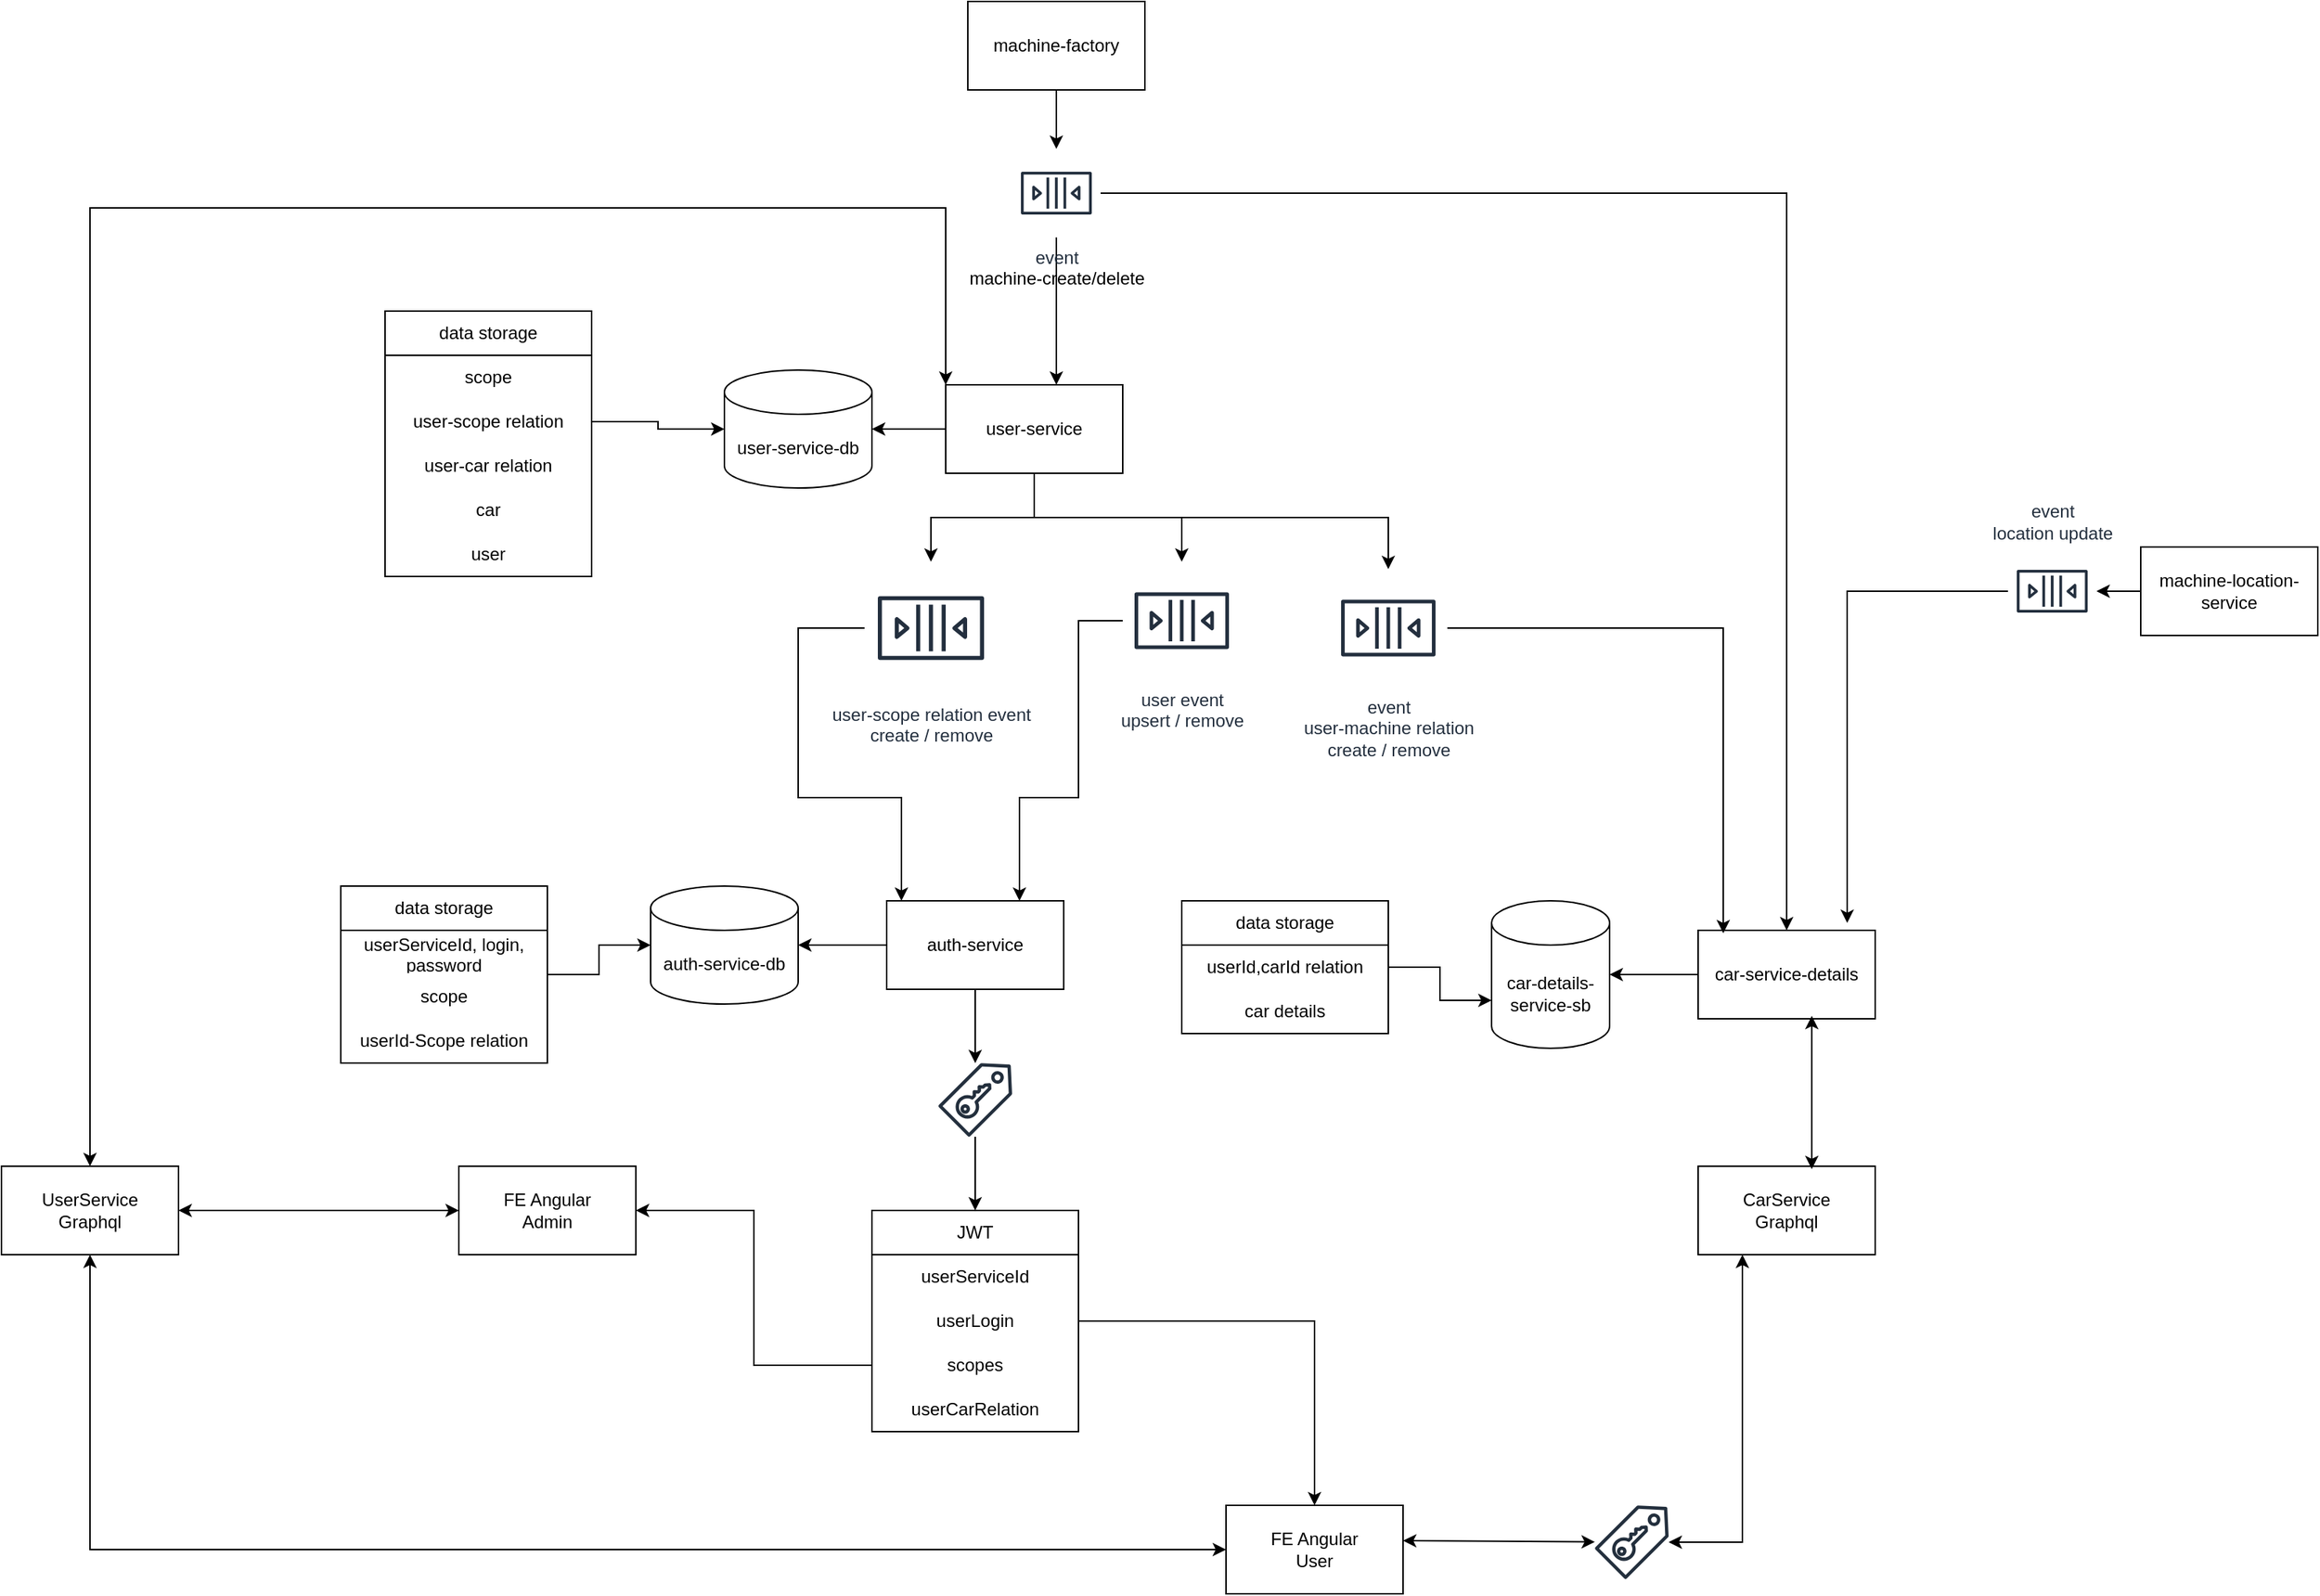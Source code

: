 <mxfile version="23.1.0" type="device">
  <diagram name="Page-1" id="OuW10L7_vODcbPh8mdIE">
    <mxGraphModel dx="3774" dy="2186" grid="1" gridSize="10" guides="1" tooltips="1" connect="1" arrows="1" fold="1" page="1" pageScale="1" pageWidth="850" pageHeight="1100" math="0" shadow="0">
      <root>
        <mxCell id="0" />
        <mxCell id="1" parent="0" />
        <mxCell id="4BqYM_F_qpy8xmvCXiNx-52" style="edgeStyle=orthogonalEdgeStyle;rounded=0;orthogonalLoop=1;jettySize=auto;html=1;" edge="1" parent="1" source="4BqYM_F_qpy8xmvCXiNx-22" target="4BqYM_F_qpy8xmvCXiNx-51">
          <mxGeometry relative="1" as="geometry" />
        </mxCell>
        <mxCell id="4BqYM_F_qpy8xmvCXiNx-22" value="machine-factory" style="rounded=0;whiteSpace=wrap;html=1;" vertex="1" parent="1">
          <mxGeometry x="-355" y="-780" width="120" height="60" as="geometry" />
        </mxCell>
        <mxCell id="4BqYM_F_qpy8xmvCXiNx-40" style="edgeStyle=orthogonalEdgeStyle;rounded=0;orthogonalLoop=1;jettySize=auto;html=1;" edge="1" parent="1" source="4BqYM_F_qpy8xmvCXiNx-33" target="4BqYM_F_qpy8xmvCXiNx-36">
          <mxGeometry relative="1" as="geometry" />
        </mxCell>
        <mxCell id="4BqYM_F_qpy8xmvCXiNx-42" style="edgeStyle=orthogonalEdgeStyle;rounded=0;orthogonalLoop=1;jettySize=auto;html=1;" edge="1" parent="1" source="4BqYM_F_qpy8xmvCXiNx-33" target="4BqYM_F_qpy8xmvCXiNx-37">
          <mxGeometry relative="1" as="geometry" />
        </mxCell>
        <mxCell id="4BqYM_F_qpy8xmvCXiNx-50" style="edgeStyle=orthogonalEdgeStyle;rounded=0;orthogonalLoop=1;jettySize=auto;html=1;" edge="1" parent="1" source="4BqYM_F_qpy8xmvCXiNx-33" target="4BqYM_F_qpy8xmvCXiNx-48">
          <mxGeometry relative="1" as="geometry">
            <Array as="points">
              <mxPoint x="-310" y="-430" />
              <mxPoint x="-70" y="-430" />
            </Array>
          </mxGeometry>
        </mxCell>
        <mxCell id="4BqYM_F_qpy8xmvCXiNx-33" value="user-service" style="rounded=0;whiteSpace=wrap;html=1;" vertex="1" parent="1">
          <mxGeometry x="-370" y="-520" width="120" height="60" as="geometry" />
        </mxCell>
        <mxCell id="4BqYM_F_qpy8xmvCXiNx-34" value="user-service-db" style="shape=cylinder3;whiteSpace=wrap;html=1;boundedLbl=1;backgroundOutline=1;size=15;" vertex="1" parent="1">
          <mxGeometry x="-520" y="-530" width="100" height="80" as="geometry" />
        </mxCell>
        <mxCell id="4BqYM_F_qpy8xmvCXiNx-35" style="edgeStyle=orthogonalEdgeStyle;rounded=0;orthogonalLoop=1;jettySize=auto;html=1;entryX=1;entryY=0.5;entryDx=0;entryDy=0;entryPerimeter=0;" edge="1" parent="1" source="4BqYM_F_qpy8xmvCXiNx-33" target="4BqYM_F_qpy8xmvCXiNx-34">
          <mxGeometry relative="1" as="geometry" />
        </mxCell>
        <mxCell id="4BqYM_F_qpy8xmvCXiNx-47" style="edgeStyle=orthogonalEdgeStyle;rounded=0;orthogonalLoop=1;jettySize=auto;html=1;" edge="1" parent="1" source="4BqYM_F_qpy8xmvCXiNx-36" target="4BqYM_F_qpy8xmvCXiNx-43">
          <mxGeometry relative="1" as="geometry">
            <Array as="points">
              <mxPoint x="-280" y="-360" />
              <mxPoint x="-280" y="-240" />
              <mxPoint x="-320" y="-240" />
            </Array>
          </mxGeometry>
        </mxCell>
        <mxCell id="4BqYM_F_qpy8xmvCXiNx-36" value="user event&lt;br&gt;upsert / remove" style="sketch=0;outlineConnect=0;fontColor=#232F3E;gradientColor=none;strokeColor=#232F3E;fillColor=#ffffff;dashed=0;verticalLabelPosition=bottom;verticalAlign=top;align=center;html=1;fontSize=12;fontStyle=0;aspect=fixed;shape=mxgraph.aws4.resourceIcon;resIcon=mxgraph.aws4.queue;labelPosition=center;" vertex="1" parent="1">
          <mxGeometry x="-250" y="-400" width="80" height="80" as="geometry" />
        </mxCell>
        <mxCell id="4BqYM_F_qpy8xmvCXiNx-46" style="edgeStyle=orthogonalEdgeStyle;rounded=0;orthogonalLoop=1;jettySize=auto;html=1;" edge="1" parent="1" source="4BqYM_F_qpy8xmvCXiNx-37" target="4BqYM_F_qpy8xmvCXiNx-43">
          <mxGeometry relative="1" as="geometry">
            <Array as="points">
              <mxPoint x="-470" y="-355" />
              <mxPoint x="-470" y="-240" />
              <mxPoint x="-400" y="-240" />
            </Array>
          </mxGeometry>
        </mxCell>
        <mxCell id="4BqYM_F_qpy8xmvCXiNx-37" value="user-scope relation event&lt;br&gt;create / remove&lt;br&gt;" style="sketch=0;outlineConnect=0;fontColor=#232F3E;gradientColor=none;strokeColor=#232F3E;fillColor=#ffffff;dashed=0;verticalLabelPosition=bottom;verticalAlign=top;align=center;html=1;fontSize=12;fontStyle=0;aspect=fixed;shape=mxgraph.aws4.resourceIcon;resIcon=mxgraph.aws4.queue;labelPosition=center;" vertex="1" parent="1">
          <mxGeometry x="-425" y="-400" width="90" height="90" as="geometry" />
        </mxCell>
        <mxCell id="4BqYM_F_qpy8xmvCXiNx-102" style="edgeStyle=orthogonalEdgeStyle;rounded=0;orthogonalLoop=1;jettySize=auto;html=1;" edge="1" parent="1" source="4BqYM_F_qpy8xmvCXiNx-106" target="4BqYM_F_qpy8xmvCXiNx-101">
          <mxGeometry relative="1" as="geometry" />
        </mxCell>
        <mxCell id="4BqYM_F_qpy8xmvCXiNx-43" value="auth-service" style="rounded=0;whiteSpace=wrap;html=1;" vertex="1" parent="1">
          <mxGeometry x="-410" y="-170" width="120" height="60" as="geometry" />
        </mxCell>
        <mxCell id="4BqYM_F_qpy8xmvCXiNx-44" value="auth-service-db" style="shape=cylinder3;whiteSpace=wrap;html=1;boundedLbl=1;backgroundOutline=1;size=15;" vertex="1" parent="1">
          <mxGeometry x="-570" y="-180" width="100" height="80" as="geometry" />
        </mxCell>
        <mxCell id="4BqYM_F_qpy8xmvCXiNx-45" style="edgeStyle=orthogonalEdgeStyle;rounded=0;orthogonalLoop=1;jettySize=auto;html=1;entryX=1;entryY=0.5;entryDx=0;entryDy=0;entryPerimeter=0;" edge="1" parent="1" source="4BqYM_F_qpy8xmvCXiNx-43" target="4BqYM_F_qpy8xmvCXiNx-44">
          <mxGeometry relative="1" as="geometry" />
        </mxCell>
        <mxCell id="4BqYM_F_qpy8xmvCXiNx-48" value="&lt;div style=&quot;border-color: var(--border-color); caret-color: rgb(35, 47, 62); color: rgb(35, 47, 62); font-family: Helvetica; font-size: 12px; font-style: normal; font-variant-caps: normal; font-weight: 400; letter-spacing: normal; text-align: center; text-indent: 0px; text-transform: none; word-spacing: 0px; -webkit-text-stroke-width: 0px; text-decoration: none;&quot;&gt;event&lt;/div&gt;&lt;div style=&quot;border-color: var(--border-color); caret-color: rgb(35, 47, 62); color: rgb(35, 47, 62); font-family: Helvetica; font-size: 12px; font-style: normal; font-variant-caps: normal; font-weight: 400; letter-spacing: normal; text-align: center; text-indent: 0px; text-transform: none; word-spacing: 0px; -webkit-text-stroke-width: 0px; text-decoration: none;&quot;&gt;user-machine relation &lt;br&gt;&lt;/div&gt;&lt;div style=&quot;border-color: var(--border-color); caret-color: rgb(35, 47, 62); color: rgb(35, 47, 62); font-family: Helvetica; font-size: 12px; font-style: normal; font-variant-caps: normal; font-weight: 400; letter-spacing: normal; text-align: center; text-indent: 0px; text-transform: none; word-spacing: 0px; -webkit-text-stroke-width: 0px; text-decoration: none;&quot;&gt;create / remove&lt;br&gt;&lt;/div&gt;" style="sketch=0;outlineConnect=0;fontColor=#232F3E;gradientColor=none;strokeColor=#232F3E;fillColor=#ffffff;dashed=0;verticalLabelPosition=bottom;verticalAlign=top;align=center;html=1;fontSize=12;fontStyle=0;aspect=fixed;shape=mxgraph.aws4.resourceIcon;resIcon=mxgraph.aws4.queue;labelPosition=center;" vertex="1" parent="1">
          <mxGeometry x="-110" y="-395" width="80" height="80" as="geometry" />
        </mxCell>
        <mxCell id="4BqYM_F_qpy8xmvCXiNx-53" style="edgeStyle=orthogonalEdgeStyle;rounded=0;orthogonalLoop=1;jettySize=auto;html=1;" edge="1" parent="1" source="4BqYM_F_qpy8xmvCXiNx-51" target="4BqYM_F_qpy8xmvCXiNx-33">
          <mxGeometry relative="1" as="geometry">
            <Array as="points">
              <mxPoint x="-295" y="-540" />
              <mxPoint x="-295" y="-540" />
            </Array>
          </mxGeometry>
        </mxCell>
        <mxCell id="4BqYM_F_qpy8xmvCXiNx-55" style="edgeStyle=orthogonalEdgeStyle;rounded=0;orthogonalLoop=1;jettySize=auto;html=1;" edge="1" parent="1" source="4BqYM_F_qpy8xmvCXiNx-51" target="4BqYM_F_qpy8xmvCXiNx-54">
          <mxGeometry relative="1" as="geometry" />
        </mxCell>
        <mxCell id="4BqYM_F_qpy8xmvCXiNx-51" value="&lt;div style=&quot;border-color: var(--border-color); caret-color: rgb(35, 47, 62); color: rgb(35, 47, 62); font-family: Helvetica; font-size: 12px; font-style: normal; font-variant-caps: normal; font-weight: 400; letter-spacing: normal; text-align: center; text-indent: 0px; text-transform: none; word-spacing: 0px; -webkit-text-stroke-width: 0px; text-decoration: none;&quot;&gt;event&lt;/div&gt;&lt;div style=&quot;border-color: var(--border-color); caret-color: rgb(35, 47, 62); color: rgb(35, 47, 62); font-family: Helvetica; font-size: 12px; font-style: normal; font-variant-caps: normal; font-weight: 400; letter-spacing: normal; text-align: center; text-indent: 0px; text-transform: none; word-spacing: 0px; -webkit-text-stroke-width: 0px; text-decoration: none;&quot;&gt;&lt;span style=&quot;border-color: var(--border-color); caret-color: rgb(0, 0, 0); color: rgb(0, 0, 0);&quot;&gt;machine-create/delete&lt;/span&gt;&lt;/div&gt;" style="sketch=0;outlineConnect=0;fontColor=#232F3E;gradientColor=none;strokeColor=#232F3E;fillColor=#ffffff;dashed=0;verticalLabelPosition=bottom;verticalAlign=top;align=center;html=1;fontSize=12;fontStyle=0;aspect=fixed;shape=mxgraph.aws4.resourceIcon;resIcon=mxgraph.aws4.queue;labelPosition=center;" vertex="1" parent="1">
          <mxGeometry x="-325" y="-680" width="60" height="60" as="geometry" />
        </mxCell>
        <mxCell id="4BqYM_F_qpy8xmvCXiNx-54" value="car-service-details" style="rounded=0;whiteSpace=wrap;html=1;" vertex="1" parent="1">
          <mxGeometry x="140" y="-150" width="120" height="60" as="geometry" />
        </mxCell>
        <mxCell id="4BqYM_F_qpy8xmvCXiNx-56" style="edgeStyle=orthogonalEdgeStyle;rounded=0;orthogonalLoop=1;jettySize=auto;html=1;entryX=0.142;entryY=0.033;entryDx=0;entryDy=0;entryPerimeter=0;" edge="1" parent="1" source="4BqYM_F_qpy8xmvCXiNx-48" target="4BqYM_F_qpy8xmvCXiNx-54">
          <mxGeometry relative="1" as="geometry" />
        </mxCell>
        <mxCell id="4BqYM_F_qpy8xmvCXiNx-57" value="car-details-service-sb" style="shape=cylinder3;whiteSpace=wrap;html=1;boundedLbl=1;backgroundOutline=1;size=15;" vertex="1" parent="1">
          <mxGeometry y="-170" width="80" height="100" as="geometry" />
        </mxCell>
        <mxCell id="4BqYM_F_qpy8xmvCXiNx-60" style="edgeStyle=orthogonalEdgeStyle;rounded=0;orthogonalLoop=1;jettySize=auto;html=1;entryX=1;entryY=0.5;entryDx=0;entryDy=0;entryPerimeter=0;" edge="1" parent="1" source="4BqYM_F_qpy8xmvCXiNx-54" target="4BqYM_F_qpy8xmvCXiNx-57">
          <mxGeometry relative="1" as="geometry" />
        </mxCell>
        <mxCell id="4BqYM_F_qpy8xmvCXiNx-79" value="data storage" style="swimlane;fontStyle=0;childLayout=stackLayout;horizontal=1;startSize=30;horizontalStack=0;resizeParent=1;resizeParentMax=0;resizeLast=0;collapsible=1;marginBottom=0;whiteSpace=wrap;html=1;" vertex="1" parent="1">
          <mxGeometry x="-210" y="-170" width="140" height="90" as="geometry" />
        </mxCell>
        <mxCell id="4BqYM_F_qpy8xmvCXiNx-80" value="userId,carId relation" style="text;strokeColor=none;fillColor=none;align=center;verticalAlign=middle;spacingLeft=4;spacingRight=4;overflow=hidden;points=[[0,0.5],[1,0.5]];portConstraint=eastwest;rotatable=0;whiteSpace=wrap;html=1;" vertex="1" parent="4BqYM_F_qpy8xmvCXiNx-79">
          <mxGeometry y="30" width="140" height="30" as="geometry" />
        </mxCell>
        <mxCell id="4BqYM_F_qpy8xmvCXiNx-81" value="car details" style="text;strokeColor=none;fillColor=none;align=center;verticalAlign=middle;spacingLeft=4;spacingRight=4;overflow=hidden;points=[[0,0.5],[1,0.5]];portConstraint=eastwest;rotatable=0;whiteSpace=wrap;html=1;" vertex="1" parent="4BqYM_F_qpy8xmvCXiNx-79">
          <mxGeometry y="60" width="140" height="30" as="geometry" />
        </mxCell>
        <mxCell id="4BqYM_F_qpy8xmvCXiNx-84" style="edgeStyle=orthogonalEdgeStyle;rounded=0;orthogonalLoop=1;jettySize=auto;html=1;entryX=0;entryY=0;entryDx=0;entryDy=67.5;entryPerimeter=0;" edge="1" parent="1" source="4BqYM_F_qpy8xmvCXiNx-79" target="4BqYM_F_qpy8xmvCXiNx-57">
          <mxGeometry relative="1" as="geometry" />
        </mxCell>
        <mxCell id="4BqYM_F_qpy8xmvCXiNx-88" style="edgeStyle=orthogonalEdgeStyle;rounded=0;orthogonalLoop=1;jettySize=auto;html=1;" edge="1" parent="1" source="4BqYM_F_qpy8xmvCXiNx-85" target="4BqYM_F_qpy8xmvCXiNx-44">
          <mxGeometry relative="1" as="geometry" />
        </mxCell>
        <mxCell id="4BqYM_F_qpy8xmvCXiNx-85" value="data storage" style="swimlane;fontStyle=0;childLayout=stackLayout;horizontal=1;startSize=30;horizontalStack=0;resizeParent=1;resizeParentMax=0;resizeLast=0;collapsible=1;marginBottom=0;whiteSpace=wrap;html=1;" vertex="1" parent="1">
          <mxGeometry x="-780" y="-180" width="140" height="120" as="geometry" />
        </mxCell>
        <mxCell id="4BqYM_F_qpy8xmvCXiNx-86" value="userServiceId, login, password" style="text;strokeColor=none;fillColor=none;align=center;verticalAlign=middle;spacingLeft=4;spacingRight=4;overflow=hidden;points=[[0,0.5],[1,0.5]];portConstraint=eastwest;rotatable=0;whiteSpace=wrap;html=1;" vertex="1" parent="4BqYM_F_qpy8xmvCXiNx-85">
          <mxGeometry y="30" width="140" height="30" as="geometry" />
        </mxCell>
        <mxCell id="4BqYM_F_qpy8xmvCXiNx-92" value="scope" style="text;html=1;strokeColor=none;fillColor=none;align=center;verticalAlign=middle;whiteSpace=wrap;rounded=0;" vertex="1" parent="4BqYM_F_qpy8xmvCXiNx-85">
          <mxGeometry y="60" width="140" height="30" as="geometry" />
        </mxCell>
        <mxCell id="4BqYM_F_qpy8xmvCXiNx-87" value="userId-Scope relation" style="text;strokeColor=none;fillColor=none;align=center;verticalAlign=middle;spacingLeft=4;spacingRight=4;overflow=hidden;points=[[0,0.5],[1,0.5]];portConstraint=eastwest;rotatable=0;whiteSpace=wrap;html=1;" vertex="1" parent="4BqYM_F_qpy8xmvCXiNx-85">
          <mxGeometry y="90" width="140" height="30" as="geometry" />
        </mxCell>
        <mxCell id="4BqYM_F_qpy8xmvCXiNx-89" value="data storage" style="swimlane;fontStyle=0;childLayout=stackLayout;horizontal=1;startSize=30;horizontalStack=0;resizeParent=1;resizeParentMax=0;resizeLast=0;collapsible=1;marginBottom=0;whiteSpace=wrap;html=1;align=center;" vertex="1" parent="1">
          <mxGeometry x="-750" y="-570" width="140" height="180" as="geometry" />
        </mxCell>
        <mxCell id="4BqYM_F_qpy8xmvCXiNx-90" value="scope" style="text;strokeColor=none;fillColor=none;align=center;verticalAlign=middle;spacingLeft=4;spacingRight=4;overflow=hidden;points=[[0,0.5],[1,0.5]];portConstraint=eastwest;rotatable=0;whiteSpace=wrap;html=1;" vertex="1" parent="4BqYM_F_qpy8xmvCXiNx-89">
          <mxGeometry y="30" width="140" height="30" as="geometry" />
        </mxCell>
        <mxCell id="4BqYM_F_qpy8xmvCXiNx-93" value="user-scope relation" style="text;html=1;strokeColor=none;fillColor=none;align=center;verticalAlign=middle;whiteSpace=wrap;rounded=0;" vertex="1" parent="4BqYM_F_qpy8xmvCXiNx-89">
          <mxGeometry y="60" width="140" height="30" as="geometry" />
        </mxCell>
        <mxCell id="4BqYM_F_qpy8xmvCXiNx-94" value="user-car relation" style="text;html=1;strokeColor=none;fillColor=none;align=center;verticalAlign=middle;whiteSpace=wrap;rounded=0;" vertex="1" parent="4BqYM_F_qpy8xmvCXiNx-89">
          <mxGeometry y="90" width="140" height="30" as="geometry" />
        </mxCell>
        <mxCell id="4BqYM_F_qpy8xmvCXiNx-95" value="car" style="text;html=1;strokeColor=none;fillColor=none;align=center;verticalAlign=middle;whiteSpace=wrap;rounded=0;" vertex="1" parent="4BqYM_F_qpy8xmvCXiNx-89">
          <mxGeometry y="120" width="140" height="30" as="geometry" />
        </mxCell>
        <mxCell id="4BqYM_F_qpy8xmvCXiNx-91" value="user" style="text;strokeColor=none;fillColor=none;align=center;verticalAlign=middle;spacingLeft=4;spacingRight=4;overflow=hidden;points=[[0,0.5],[1,0.5]];portConstraint=eastwest;rotatable=0;whiteSpace=wrap;html=1;" vertex="1" parent="4BqYM_F_qpy8xmvCXiNx-89">
          <mxGeometry y="150" width="140" height="30" as="geometry" />
        </mxCell>
        <mxCell id="4BqYM_F_qpy8xmvCXiNx-96" style="edgeStyle=orthogonalEdgeStyle;rounded=0;orthogonalLoop=1;jettySize=auto;html=1;" edge="1" parent="1" source="4BqYM_F_qpy8xmvCXiNx-93" target="4BqYM_F_qpy8xmvCXiNx-34">
          <mxGeometry relative="1" as="geometry" />
        </mxCell>
        <mxCell id="4BqYM_F_qpy8xmvCXiNx-97" value="" style="edgeStyle=orthogonalEdgeStyle;rounded=0;orthogonalLoop=1;jettySize=auto;html=1;" edge="1" parent="1" source="4BqYM_F_qpy8xmvCXiNx-98" target="4BqYM_F_qpy8xmvCXiNx-99">
          <mxGeometry relative="1" as="geometry" />
        </mxCell>
        <mxCell id="4BqYM_F_qpy8xmvCXiNx-98" value="machine-location-service" style="rounded=0;whiteSpace=wrap;html=1;" vertex="1" parent="1">
          <mxGeometry x="440" y="-410" width="120" height="60" as="geometry" />
        </mxCell>
        <mxCell id="4BqYM_F_qpy8xmvCXiNx-99" value="&lt;div style=&quot;border-color: var(--border-color); caret-color: rgb(35, 47, 62); color: rgb(35, 47, 62); font-family: Helvetica; font-size: 12px; font-style: normal; font-variant-caps: normal; font-weight: 400; letter-spacing: normal; text-align: center; text-indent: 0px; text-transform: none; word-spacing: 0px; -webkit-text-stroke-width: 0px; text-decoration: none;&quot;&gt;event&lt;/div&gt;&lt;div style=&quot;border-color: var(--border-color); caret-color: rgb(35, 47, 62); color: rgb(35, 47, 62); font-family: Helvetica; font-size: 12px; font-style: normal; font-variant-caps: normal; font-weight: 400; letter-spacing: normal; text-align: center; text-indent: 0px; text-transform: none; word-spacing: 0px; -webkit-text-stroke-width: 0px; text-decoration: none;&quot;&gt;location update&lt;/div&gt;" style="sketch=0;outlineConnect=0;fontColor=#232F3E;gradientColor=none;strokeColor=#232F3E;fillColor=#ffffff;dashed=0;verticalLabelPosition=top;verticalAlign=bottom;align=center;html=1;fontSize=12;fontStyle=0;aspect=fixed;shape=mxgraph.aws4.resourceIcon;resIcon=mxgraph.aws4.queue;labelPosition=center;" vertex="1" parent="1">
          <mxGeometry x="350" y="-410" width="60" height="60" as="geometry" />
        </mxCell>
        <mxCell id="4BqYM_F_qpy8xmvCXiNx-100" style="edgeStyle=orthogonalEdgeStyle;rounded=0;orthogonalLoop=1;jettySize=auto;html=1;entryX=0.842;entryY=-0.083;entryDx=0;entryDy=0;entryPerimeter=0;" edge="1" parent="1" source="4BqYM_F_qpy8xmvCXiNx-99" target="4BqYM_F_qpy8xmvCXiNx-54">
          <mxGeometry relative="1" as="geometry" />
        </mxCell>
        <mxCell id="4BqYM_F_qpy8xmvCXiNx-101" value="FE Angular&lt;br&gt;User" style="rounded=0;whiteSpace=wrap;html=1;" vertex="1" parent="1">
          <mxGeometry x="-180" y="240" width="120" height="60" as="geometry" />
        </mxCell>
        <mxCell id="4BqYM_F_qpy8xmvCXiNx-104" value="" style="edgeStyle=orthogonalEdgeStyle;rounded=0;orthogonalLoop=1;jettySize=auto;html=1;" edge="1" parent="1" source="4BqYM_F_qpy8xmvCXiNx-43" target="4BqYM_F_qpy8xmvCXiNx-103">
          <mxGeometry relative="1" as="geometry">
            <mxPoint x="-350" y="-110" as="sourcePoint" />
            <mxPoint x="-395" y="70" as="targetPoint" />
          </mxGeometry>
        </mxCell>
        <mxCell id="4BqYM_F_qpy8xmvCXiNx-103" value="" style="sketch=0;outlineConnect=0;fontColor=#232F3E;gradientColor=none;fillColor=#232F3D;strokeColor=none;dashed=0;verticalLabelPosition=bottom;verticalAlign=top;align=center;html=1;fontSize=12;fontStyle=0;aspect=fixed;pointerEvents=1;shape=mxgraph.aws4.saml_token;" vertex="1" parent="1">
          <mxGeometry x="-375" y="-60" width="50" height="50" as="geometry" />
        </mxCell>
        <mxCell id="4BqYM_F_qpy8xmvCXiNx-110" value="" style="edgeStyle=orthogonalEdgeStyle;rounded=0;orthogonalLoop=1;jettySize=auto;html=1;" edge="1" parent="1" source="4BqYM_F_qpy8xmvCXiNx-103" target="4BqYM_F_qpy8xmvCXiNx-106">
          <mxGeometry relative="1" as="geometry">
            <mxPoint x="-350" y="-40" as="sourcePoint" />
            <mxPoint x="-350" y="290" as="targetPoint" />
          </mxGeometry>
        </mxCell>
        <mxCell id="4BqYM_F_qpy8xmvCXiNx-106" value="JWT" style="swimlane;fontStyle=0;childLayout=stackLayout;horizontal=1;startSize=30;horizontalStack=0;resizeParent=1;resizeParentMax=0;resizeLast=0;collapsible=1;marginBottom=0;whiteSpace=wrap;html=1;" vertex="1" parent="1">
          <mxGeometry x="-420" y="40" width="140" height="150" as="geometry" />
        </mxCell>
        <mxCell id="4BqYM_F_qpy8xmvCXiNx-107" value="userServiceId" style="text;strokeColor=none;fillColor=none;align=center;verticalAlign=middle;spacingLeft=4;spacingRight=4;overflow=hidden;points=[[0,0.5],[1,0.5]];portConstraint=eastwest;rotatable=0;whiteSpace=wrap;html=1;" vertex="1" parent="4BqYM_F_qpy8xmvCXiNx-106">
          <mxGeometry y="30" width="140" height="30" as="geometry" />
        </mxCell>
        <mxCell id="4BqYM_F_qpy8xmvCXiNx-108" value="userLogin" style="text;strokeColor=none;fillColor=none;align=center;verticalAlign=middle;spacingLeft=4;spacingRight=4;overflow=hidden;points=[[0,0.5],[1,0.5]];portConstraint=eastwest;rotatable=0;whiteSpace=wrap;html=1;" vertex="1" parent="4BqYM_F_qpy8xmvCXiNx-106">
          <mxGeometry y="60" width="140" height="30" as="geometry" />
        </mxCell>
        <mxCell id="4BqYM_F_qpy8xmvCXiNx-111" value="scopes" style="text;html=1;strokeColor=none;fillColor=none;align=center;verticalAlign=middle;whiteSpace=wrap;rounded=0;" vertex="1" parent="4BqYM_F_qpy8xmvCXiNx-106">
          <mxGeometry y="90" width="140" height="30" as="geometry" />
        </mxCell>
        <mxCell id="4BqYM_F_qpy8xmvCXiNx-109" value="userCarRelation" style="text;strokeColor=none;fillColor=none;align=center;verticalAlign=middle;spacingLeft=4;spacingRight=4;overflow=hidden;points=[[0,0.5],[1,0.5]];portConstraint=eastwest;rotatable=0;whiteSpace=wrap;html=1;" vertex="1" parent="4BqYM_F_qpy8xmvCXiNx-106">
          <mxGeometry y="120" width="140" height="30" as="geometry" />
        </mxCell>
        <mxCell id="4BqYM_F_qpy8xmvCXiNx-112" value="FE Angular&lt;br&gt;Admin" style="rounded=0;whiteSpace=wrap;html=1;" vertex="1" parent="1">
          <mxGeometry x="-700" y="10" width="120" height="60" as="geometry" />
        </mxCell>
        <mxCell id="4BqYM_F_qpy8xmvCXiNx-117" style="edgeStyle=orthogonalEdgeStyle;rounded=0;orthogonalLoop=1;jettySize=auto;html=1;entryX=1;entryY=0.5;entryDx=0;entryDy=0;" edge="1" parent="1" source="4BqYM_F_qpy8xmvCXiNx-111" target="4BqYM_F_qpy8xmvCXiNx-112">
          <mxGeometry relative="1" as="geometry" />
        </mxCell>
        <mxCell id="4BqYM_F_qpy8xmvCXiNx-120" value="UserService &lt;br&gt;Graphql" style="rounded=0;whiteSpace=wrap;html=1;" vertex="1" parent="1">
          <mxGeometry x="-1010" y="10" width="120" height="60" as="geometry" />
        </mxCell>
        <mxCell id="4BqYM_F_qpy8xmvCXiNx-123" value="CarService&lt;br&gt;Graphql" style="rounded=0;whiteSpace=wrap;html=1;" vertex="1" parent="1">
          <mxGeometry x="140" y="10" width="120" height="60" as="geometry" />
        </mxCell>
        <mxCell id="4BqYM_F_qpy8xmvCXiNx-124" value="" style="endArrow=classic;startArrow=classic;html=1;rounded=0;exitX=1;exitY=0.5;exitDx=0;exitDy=0;" edge="1" parent="1" source="4BqYM_F_qpy8xmvCXiNx-120" target="4BqYM_F_qpy8xmvCXiNx-112">
          <mxGeometry width="50" height="50" relative="1" as="geometry">
            <mxPoint x="-370" y="-120" as="sourcePoint" />
            <mxPoint x="-320" y="-170" as="targetPoint" />
          </mxGeometry>
        </mxCell>
        <mxCell id="4BqYM_F_qpy8xmvCXiNx-125" value="" style="endArrow=classic;startArrow=classic;html=1;rounded=0;entryX=0;entryY=0.5;entryDx=0;entryDy=0;" edge="1" parent="1" source="4BqYM_F_qpy8xmvCXiNx-120" target="4BqYM_F_qpy8xmvCXiNx-101">
          <mxGeometry width="50" height="50" relative="1" as="geometry">
            <mxPoint x="-370" y="-120" as="sourcePoint" />
            <mxPoint x="-320" y="-170" as="targetPoint" />
            <Array as="points">
              <mxPoint x="-950" y="270" />
            </Array>
          </mxGeometry>
        </mxCell>
        <mxCell id="4BqYM_F_qpy8xmvCXiNx-126" value="" style="endArrow=classic;startArrow=classic;html=1;rounded=0;entryX=0;entryY=0;entryDx=0;entryDy=0;" edge="1" parent="1" source="4BqYM_F_qpy8xmvCXiNx-120" target="4BqYM_F_qpy8xmvCXiNx-33">
          <mxGeometry width="50" height="50" relative="1" as="geometry">
            <mxPoint x="-370" y="-120" as="sourcePoint" />
            <mxPoint x="-320" y="-170" as="targetPoint" />
            <Array as="points">
              <mxPoint x="-950" y="-640" />
              <mxPoint x="-370" y="-640" />
            </Array>
          </mxGeometry>
        </mxCell>
        <mxCell id="4BqYM_F_qpy8xmvCXiNx-127" value="" style="endArrow=classic;startArrow=classic;html=1;rounded=0;entryX=0.25;entryY=1;entryDx=0;entryDy=0;" edge="1" parent="1" source="4BqYM_F_qpy8xmvCXiNx-130" target="4BqYM_F_qpy8xmvCXiNx-123">
          <mxGeometry width="50" height="50" relative="1" as="geometry">
            <mxPoint x="-370" y="-120" as="sourcePoint" />
            <mxPoint x="-320" y="-170" as="targetPoint" />
            <Array as="points">
              <mxPoint x="170" y="265" />
            </Array>
          </mxGeometry>
        </mxCell>
        <mxCell id="4BqYM_F_qpy8xmvCXiNx-129" value="" style="endArrow=classic;startArrow=classic;html=1;rounded=0;entryX=0.642;entryY=0.967;entryDx=0;entryDy=0;entryPerimeter=0;exitX=0.642;exitY=0.033;exitDx=0;exitDy=0;exitPerimeter=0;" edge="1" parent="1" source="4BqYM_F_qpy8xmvCXiNx-123" target="4BqYM_F_qpy8xmvCXiNx-54">
          <mxGeometry width="50" height="50" relative="1" as="geometry">
            <mxPoint x="-370" y="-120" as="sourcePoint" />
            <mxPoint x="-320" y="-170" as="targetPoint" />
          </mxGeometry>
        </mxCell>
        <mxCell id="4BqYM_F_qpy8xmvCXiNx-133" value="" style="endArrow=classic;startArrow=classic;html=1;rounded=0;exitX=1;exitY=0.4;exitDx=0;exitDy=0;exitPerimeter=0;" edge="1" parent="1" source="4BqYM_F_qpy8xmvCXiNx-101" target="4BqYM_F_qpy8xmvCXiNx-130">
          <mxGeometry width="50" height="50" relative="1" as="geometry">
            <mxPoint x="-60" y="270" as="sourcePoint" />
            <mxPoint x="170" y="70" as="targetPoint" />
            <Array as="points" />
          </mxGeometry>
        </mxCell>
        <mxCell id="4BqYM_F_qpy8xmvCXiNx-130" value="" style="sketch=0;outlineConnect=0;fontColor=#232F3E;gradientColor=none;fillColor=#232F3D;strokeColor=none;dashed=0;verticalLabelPosition=bottom;verticalAlign=top;align=center;html=1;fontSize=12;fontStyle=0;aspect=fixed;pointerEvents=1;shape=mxgraph.aws4.saml_token;" vertex="1" parent="1">
          <mxGeometry x="70" y="240" width="50" height="50" as="geometry" />
        </mxCell>
      </root>
    </mxGraphModel>
  </diagram>
</mxfile>
